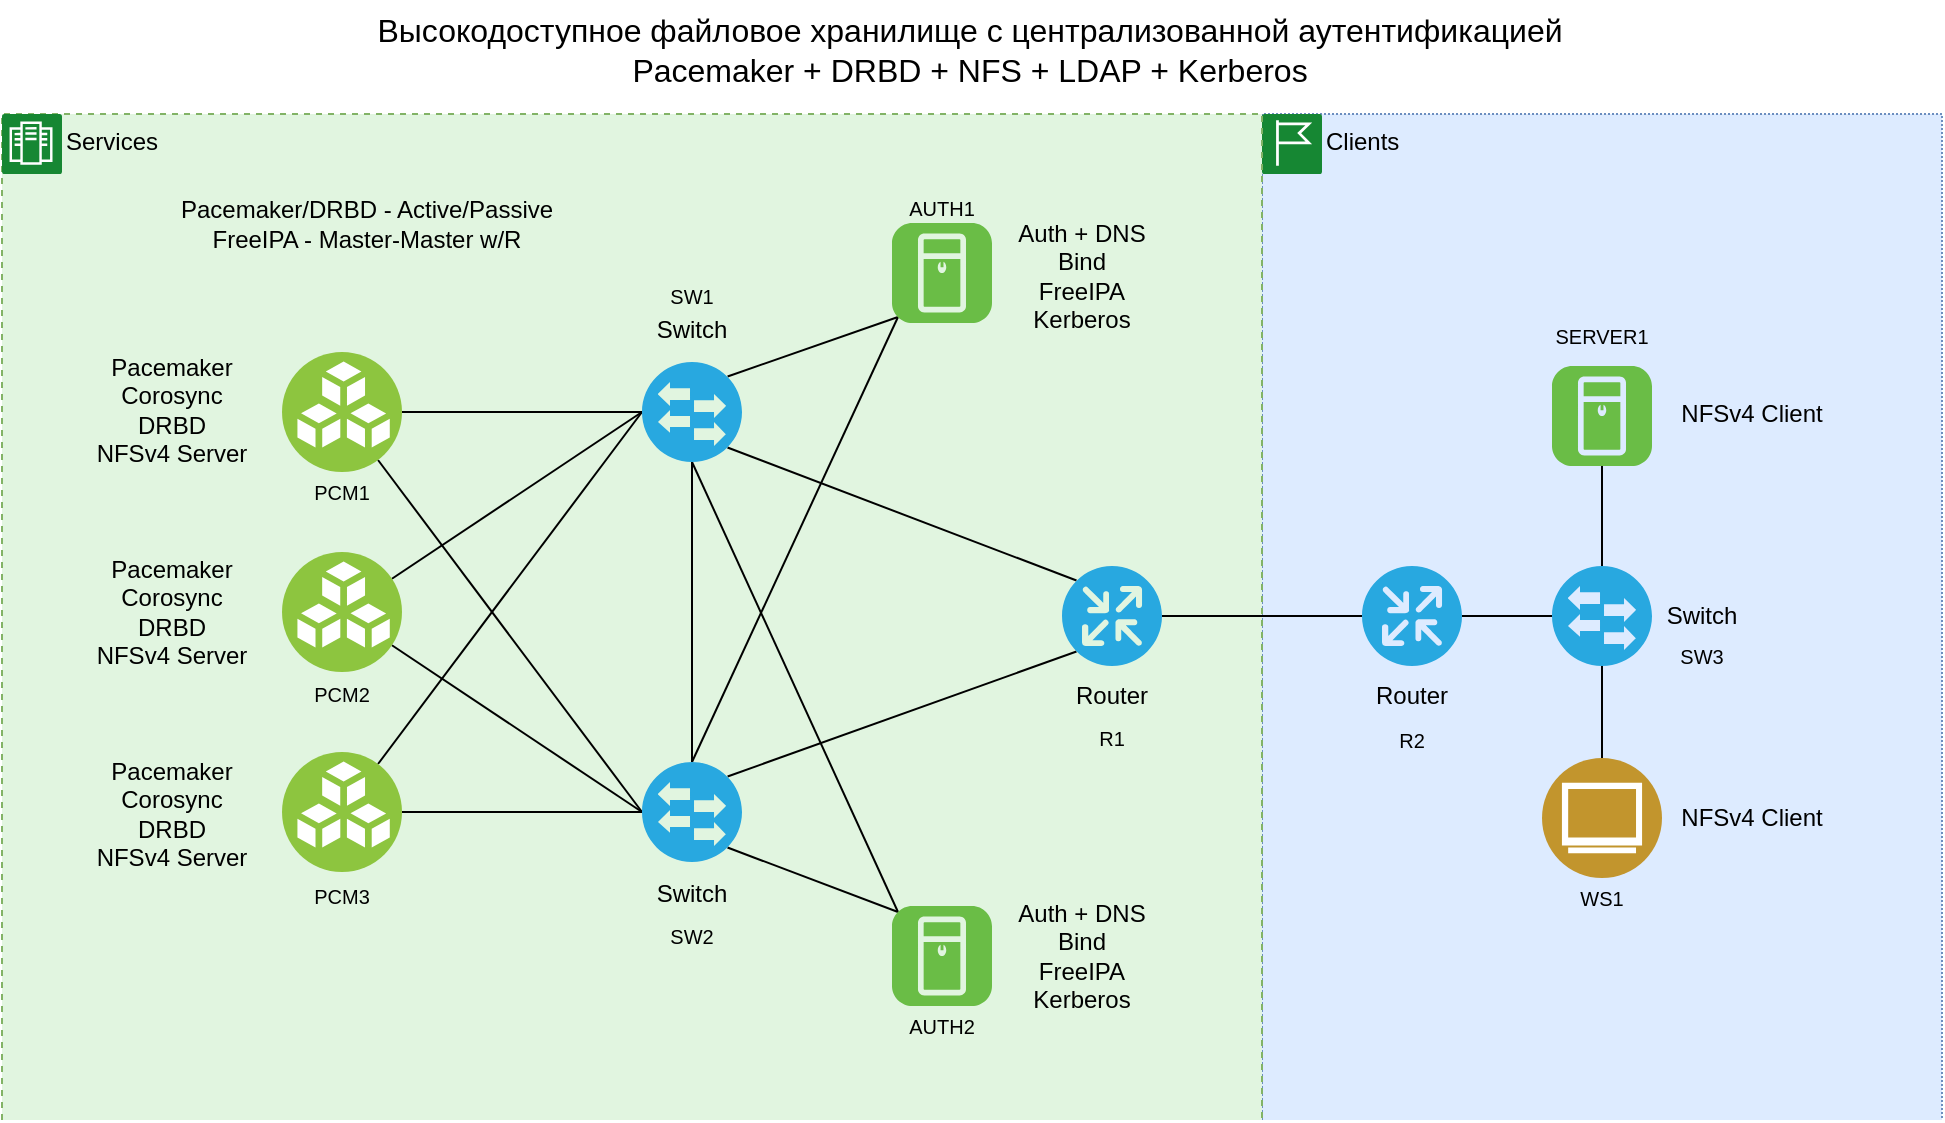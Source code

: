 <mxfile version="12.1.0" type="device" pages="1"><diagram id="nDFrZobmfgfEPEowDfwF" name="Page-1"><mxGraphModel dx="1086" dy="816" grid="1" gridSize="10" guides="1" tooltips="1" connect="1" arrows="1" fold="1" page="1" pageScale="1" pageWidth="1169" pageHeight="827" math="0" shadow="0"><root><mxCell id="0"/><mxCell id="1" value="Base" style="locked=1;" parent="0"/><mxCell id="JiZX8Fv1j_6ZZq2awY7e-1" value="Background" style="locked=1;" parent="0"/><mxCell id="GmYyh-o7LvPegA-D00Ah-69" value="Clients" style="swimlane;fontStyle=0;horizontal=1;collapsible=0;startSize=503;swimlaneLine=0;swimlaneFillColor=none;fillColor=#DDEBFF;rounded=0;whiteSpace=wrap;html=1;absoluteArcSize=1;arcSize=0;strokeColor=#6c8ebf;verticalAlign=top;align=left;spacingLeft=30;dashed=1;strokeWidth=1;container=1;dashPattern=1 1;" parent="JiZX8Fv1j_6ZZq2awY7e-1" vertex="1"><mxGeometry x="730" y="157" width="340" height="503" as="geometry"/></mxCell><mxCell id="GmYyh-o7LvPegA-D00Ah-70" value="" style="aspect=fixed;perimeter=ellipsePerimeter;html=1;align=center;shadow=0;dashed=0;fontColor=#4277BB;labelBackgroundColor=#ffffff;fontSize=12;spacingTop=3;image;image=img/lib/ibm/vpc/RegionTag.svg;part=1;" parent="GmYyh-o7LvPegA-D00Ah-69" vertex="1"><mxGeometry width="30" height="30" as="geometry"/></mxCell><mxCell id="GmYyh-o7LvPegA-D00Ah-67" value="Services" style="swimlane;fontStyle=0;horizontal=1;collapsible=0;startSize=503;swimlaneLine=0;swimlaneFillColor=none;fillColor=#E1F5E0;rounded=0;whiteSpace=wrap;html=1;absoluteArcSize=1;arcSize=0;strokeColor=#82b366;verticalAlign=top;align=left;spacingLeft=30;dashed=1;strokeWidth=1;container=1;" parent="JiZX8Fv1j_6ZZq2awY7e-1" vertex="1"><mxGeometry x="100" y="157" width="630" height="503" as="geometry"/></mxCell><mxCell id="GmYyh-o7LvPegA-D00Ah-68" value="" style="aspect=fixed;perimeter=ellipsePerimeter;html=1;align=center;shadow=0;dashed=0;fontColor=#4277BB;labelBackgroundColor=#ffffff;fontSize=12;spacingTop=3;image;image=img/lib/ibm/vpc/ZoneTag.svg;part=1;" parent="GmYyh-o7LvPegA-D00Ah-67" vertex="1"><mxGeometry width="30" height="30" as="geometry"/></mxCell><mxCell id="JiZX8Fv1j_6ZZq2awY7e-4" value="Links" style="" parent="0"/><mxCell id="GmYyh-o7LvPegA-D00Ah-7" style="rounded=0;orthogonalLoop=1;jettySize=auto;html=1;endArrow=none;endFill=0;" parent="JiZX8Fv1j_6ZZq2awY7e-4" source="GmYyh-o7LvPegA-D00Ah-3" target="GmYyh-o7LvPegA-D00Ah-1" edge="1"><mxGeometry relative="1" as="geometry"/></mxCell><mxCell id="GmYyh-o7LvPegA-D00Ah-6" style="rounded=0;orthogonalLoop=1;jettySize=auto;html=1;exitX=0.5;exitY=0;exitDx=0;exitDy=0;exitPerimeter=0;entryX=0.5;entryY=1;entryDx=0;entryDy=0;entryPerimeter=0;endArrow=none;endFill=0;" parent="JiZX8Fv1j_6ZZq2awY7e-4" source="GmYyh-o7LvPegA-D00Ah-3" target="GmYyh-o7LvPegA-D00Ah-5" edge="1"><mxGeometry relative="1" as="geometry"/></mxCell><mxCell id="GmYyh-o7LvPegA-D00Ah-9" style="rounded=0;orthogonalLoop=1;jettySize=auto;html=1;endArrow=none;endFill=0;" parent="JiZX8Fv1j_6ZZq2awY7e-4" source="GmYyh-o7LvPegA-D00Ah-3" target="GmYyh-o7LvPegA-D00Ah-4" edge="1"><mxGeometry relative="1" as="geometry"/></mxCell><mxCell id="GmYyh-o7LvPegA-D00Ah-34" style="edgeStyle=none;rounded=0;orthogonalLoop=1;jettySize=auto;html=1;entryX=0;entryY=0.5;entryDx=0;entryDy=0;entryPerimeter=0;endArrow=none;endFill=0;" parent="JiZX8Fv1j_6ZZq2awY7e-4" source="GmYyh-o7LvPegA-D00Ah-10" target="GmYyh-o7LvPegA-D00Ah-4" edge="1"><mxGeometry relative="1" as="geometry"/></mxCell><mxCell id="GmYyh-o7LvPegA-D00Ah-58" style="edgeStyle=none;rounded=0;orthogonalLoop=1;jettySize=auto;html=1;exitX=0.06;exitY=0.06;exitDx=0;exitDy=0;exitPerimeter=0;entryX=0.855;entryY=0.855;entryDx=0;entryDy=0;entryPerimeter=0;endArrow=none;endFill=0;" parent="JiZX8Fv1j_6ZZq2awY7e-4" source="GmYyh-o7LvPegA-D00Ah-37" target="GmYyh-o7LvPegA-D00Ah-12" edge="1"><mxGeometry relative="1" as="geometry"/></mxCell><mxCell id="GmYyh-o7LvPegA-D00Ah-60" style="edgeStyle=none;rounded=0;orthogonalLoop=1;jettySize=auto;html=1;exitX=0.06;exitY=0.06;exitDx=0;exitDy=0;exitPerimeter=0;entryX=0.5;entryY=1;entryDx=0;entryDy=0;entryPerimeter=0;endArrow=none;endFill=0;" parent="JiZX8Fv1j_6ZZq2awY7e-4" source="GmYyh-o7LvPegA-D00Ah-37" target="GmYyh-o7LvPegA-D00Ah-11" edge="1"><mxGeometry relative="1" as="geometry"/></mxCell><mxCell id="GmYyh-o7LvPegA-D00Ah-57" style="edgeStyle=none;rounded=0;orthogonalLoop=1;jettySize=auto;html=1;exitX=0.856;exitY=0.145;exitDx=0;exitDy=0;exitPerimeter=0;entryX=0.06;entryY=0.94;entryDx=0;entryDy=0;entryPerimeter=0;endArrow=none;endFill=0;" parent="JiZX8Fv1j_6ZZq2awY7e-4" source="GmYyh-o7LvPegA-D00Ah-11" target="GmYyh-o7LvPegA-D00Ah-35" edge="1"><mxGeometry relative="1" as="geometry"/></mxCell><mxCell id="GmYyh-o7LvPegA-D00Ah-59" style="edgeStyle=none;rounded=0;orthogonalLoop=1;jettySize=auto;html=1;exitX=0.06;exitY=0.94;exitDx=0;exitDy=0;exitPerimeter=0;entryX=0.5;entryY=0;entryDx=0;entryDy=0;entryPerimeter=0;endArrow=none;endFill=0;" parent="JiZX8Fv1j_6ZZq2awY7e-4" source="GmYyh-o7LvPegA-D00Ah-35" target="GmYyh-o7LvPegA-D00Ah-12" edge="1"><mxGeometry relative="1" as="geometry"/></mxCell><mxCell id="GmYyh-o7LvPegA-D00Ah-13" style="rounded=0;orthogonalLoop=1;jettySize=auto;html=1;entryX=0.855;entryY=0.855;entryDx=0;entryDy=0;entryPerimeter=0;endArrow=none;endFill=0;exitX=0.145;exitY=0.145;exitDx=0;exitDy=0;exitPerimeter=0;" parent="JiZX8Fv1j_6ZZq2awY7e-4" source="GmYyh-o7LvPegA-D00Ah-10" target="GmYyh-o7LvPegA-D00Ah-11" edge="1"><mxGeometry relative="1" as="geometry"/></mxCell><mxCell id="GmYyh-o7LvPegA-D00Ah-14" style="rounded=0;orthogonalLoop=1;jettySize=auto;html=1;entryX=0.856;entryY=0.145;entryDx=0;entryDy=0;entryPerimeter=0;endArrow=none;endFill=0;exitX=0.145;exitY=0.855;exitDx=0;exitDy=0;exitPerimeter=0;" parent="JiZX8Fv1j_6ZZq2awY7e-4" source="GmYyh-o7LvPegA-D00Ah-10" target="GmYyh-o7LvPegA-D00Ah-12" edge="1"><mxGeometry relative="1" as="geometry"/></mxCell><mxCell id="GmYyh-o7LvPegA-D00Ah-31" style="edgeStyle=none;rounded=0;orthogonalLoop=1;jettySize=auto;html=1;entryX=0;entryY=0.5;entryDx=0;entryDy=0;entryPerimeter=0;endArrow=none;endFill=0;" parent="JiZX8Fv1j_6ZZq2awY7e-4" source="GmYyh-o7LvPegA-D00Ah-22" target="GmYyh-o7LvPegA-D00Ah-12" edge="1"><mxGeometry relative="1" as="geometry"/></mxCell><mxCell id="GmYyh-o7LvPegA-D00Ah-30" style="edgeStyle=none;rounded=0;orthogonalLoop=1;jettySize=auto;html=1;entryX=0;entryY=0.5;entryDx=0;entryDy=0;entryPerimeter=0;endArrow=none;endFill=0;" parent="JiZX8Fv1j_6ZZq2awY7e-4" source="GmYyh-o7LvPegA-D00Ah-22" target="GmYyh-o7LvPegA-D00Ah-11" edge="1"><mxGeometry relative="1" as="geometry"/></mxCell><mxCell id="GmYyh-o7LvPegA-D00Ah-29" style="edgeStyle=none;rounded=0;orthogonalLoop=1;jettySize=auto;html=1;entryX=0;entryY=0.5;entryDx=0;entryDy=0;entryPerimeter=0;endArrow=none;endFill=0;" parent="JiZX8Fv1j_6ZZq2awY7e-4" source="GmYyh-o7LvPegA-D00Ah-24" target="GmYyh-o7LvPegA-D00Ah-12" edge="1"><mxGeometry relative="1" as="geometry"/></mxCell><mxCell id="GmYyh-o7LvPegA-D00Ah-28" style="rounded=0;orthogonalLoop=1;jettySize=auto;html=1;entryX=0;entryY=0.5;entryDx=0;entryDy=0;entryPerimeter=0;endArrow=none;endFill=0;" parent="JiZX8Fv1j_6ZZq2awY7e-4" source="GmYyh-o7LvPegA-D00Ah-24" target="GmYyh-o7LvPegA-D00Ah-11" edge="1"><mxGeometry relative="1" as="geometry"/></mxCell><mxCell id="GmYyh-o7LvPegA-D00Ah-27" style="rounded=0;orthogonalLoop=1;jettySize=auto;html=1;entryX=0;entryY=0.5;entryDx=0;entryDy=0;entryPerimeter=0;endArrow=none;endFill=0;" parent="JiZX8Fv1j_6ZZq2awY7e-4" source="GmYyh-o7LvPegA-D00Ah-25" target="GmYyh-o7LvPegA-D00Ah-12" edge="1"><mxGeometry relative="1" as="geometry"/></mxCell><mxCell id="GmYyh-o7LvPegA-D00Ah-26" style="rounded=0;orthogonalLoop=1;jettySize=auto;html=1;exitX=1;exitY=0.5;exitDx=0;exitDy=0;entryX=0;entryY=0.5;entryDx=0;entryDy=0;entryPerimeter=0;endArrow=none;endFill=0;" parent="JiZX8Fv1j_6ZZq2awY7e-4" source="GmYyh-o7LvPegA-D00Ah-25" target="GmYyh-o7LvPegA-D00Ah-11" edge="1"><mxGeometry relative="1" as="geometry"/></mxCell><mxCell id="GmYyh-o7LvPegA-D00Ah-32" style="edgeStyle=none;rounded=0;orthogonalLoop=1;jettySize=auto;html=1;entryX=0.5;entryY=0;entryDx=0;entryDy=0;entryPerimeter=0;endArrow=none;endFill=0;" parent="JiZX8Fv1j_6ZZq2awY7e-4" source="GmYyh-o7LvPegA-D00Ah-11" target="GmYyh-o7LvPegA-D00Ah-12" edge="1"><mxGeometry relative="1" as="geometry"/></mxCell><mxCell id="JiZX8Fv1j_6ZZq2awY7e-2" value="Units" style="" parent="0"/><mxCell id="GmYyh-o7LvPegA-D00Ah-1" value="" style="aspect=fixed;perimeter=ellipsePerimeter;html=1;align=center;shadow=0;dashed=0;fontColor=#4277BB;labelBackgroundColor=#ffffff;fontSize=12;spacingTop=3;image;image=img/lib/ibm/users/browser.svg;" parent="JiZX8Fv1j_6ZZq2awY7e-2" vertex="1"><mxGeometry x="870" y="479" width="60" height="60" as="geometry"/></mxCell><mxCell id="GmYyh-o7LvPegA-D00Ah-3" value="" style="verticalLabelPosition=bottom;html=1;fillColor=#28A8E0;verticalAlign=top;points=[[0.145,0.145,0],[0.856,0.145,0],[0.855,0.855,0],[0.145,0.855,0],[0.5,0,0], [1,0.5,0], [0.5,1,0],[0,0.5,0]];pointerEvents=1;align=center;shape=mxgraph.cisco_safe.capability.l2_switching;" parent="JiZX8Fv1j_6ZZq2awY7e-2" vertex="1"><mxGeometry x="875" y="383" width="50" height="50" as="geometry"/></mxCell><mxCell id="GmYyh-o7LvPegA-D00Ah-5" value="" style="verticalLabelPosition=bottom;html=1;fillColor=#6ABD46;verticalAlign=top;align=center;points=[[0.06,0.06,0],[0.94,0.06,0],[0.94,0.94,0],[0.06,0.94,0],[0.25,0,0],[0.5,0,0],[0.75,0,0],[1,0.25,0],[1,0.5,0],[1,0.75,0],[0.75,1,0],[0.5,1,0],[0.25,1,0],[0,0.75,0],[0,0.5,0],[0,0.25,0]];pointerEvents=1;shape=mxgraph.cisco_safe.architecture.server;" parent="JiZX8Fv1j_6ZZq2awY7e-2" vertex="1"><mxGeometry x="875" y="283" width="50" height="50" as="geometry"/></mxCell><mxCell id="GmYyh-o7LvPegA-D00Ah-4" value="" style="verticalLabelPosition=bottom;html=1;fillColor=#28A8E0;verticalAlign=top;points=[[0.145,0.145,0],[0.856,0.145,0],[0.855,0.855,0],[0.145,0.855,0],[0.5,0,0], [1,0.5,0], [0.5,1,0],[0,0.5,0]];pointerEvents=1;align=center;shape=mxgraph.cisco_safe.capability.routing;" parent="JiZX8Fv1j_6ZZq2awY7e-2" vertex="1"><mxGeometry x="780" y="383" width="50" height="50" as="geometry"/></mxCell><mxCell id="GmYyh-o7LvPegA-D00Ah-10" value="" style="verticalLabelPosition=bottom;html=1;fillColor=#28A8E0;verticalAlign=top;points=[[0.145,0.145,0],[0.856,0.145,0],[0.855,0.855,0],[0.145,0.855,0],[0.5,0,0], [1,0.5,0], [0.5,1,0],[0,0.5,0]];pointerEvents=1;align=center;shape=mxgraph.cisco_safe.capability.routing;" parent="JiZX8Fv1j_6ZZq2awY7e-2" vertex="1"><mxGeometry x="630" y="383" width="50" height="50" as="geometry"/></mxCell><mxCell id="GmYyh-o7LvPegA-D00Ah-35" value="" style="verticalLabelPosition=bottom;html=1;fillColor=#6ABD46;verticalAlign=top;align=center;points=[[0.06,0.06,0],[0.94,0.06,0],[0.94,0.94,0],[0.06,0.94,0],[0.25,0,0],[0.5,0,0],[0.75,0,0],[1,0.25,0],[1,0.5,0],[1,0.75,0],[0.75,1,0],[0.5,1,0],[0.25,1,0],[0,0.75,0],[0,0.5,0],[0,0.25,0]];pointerEvents=1;shape=mxgraph.cisco_safe.architecture.server;" parent="JiZX8Fv1j_6ZZq2awY7e-2" vertex="1"><mxGeometry x="545" y="211.5" width="50" height="50" as="geometry"/></mxCell><mxCell id="GmYyh-o7LvPegA-D00Ah-11" value="" style="verticalLabelPosition=bottom;html=1;fillColor=#28A8E0;verticalAlign=top;points=[[0.145,0.145,0],[0.856,0.145,0],[0.855,0.855,0],[0.145,0.855,0],[0.5,0,0], [1,0.5,0], [0.5,1,0],[0,0.5,0]];pointerEvents=1;align=center;shape=mxgraph.cisco_safe.capability.l2_switching;" parent="JiZX8Fv1j_6ZZq2awY7e-2" vertex="1"><mxGeometry x="420" y="281" width="50" height="50" as="geometry"/></mxCell><mxCell id="GmYyh-o7LvPegA-D00Ah-12" value="" style="verticalLabelPosition=bottom;html=1;fillColor=#28A8E0;verticalAlign=top;points=[[0.145,0.145,0],[0.856,0.145,0],[0.855,0.855,0],[0.145,0.855,0],[0.5,0,0], [1,0.5,0], [0.5,1,0],[0,0.5,0]];pointerEvents=1;align=center;shape=mxgraph.cisco_safe.capability.l2_switching;" parent="JiZX8Fv1j_6ZZq2awY7e-2" vertex="1"><mxGeometry x="420" y="481" width="50" height="50" as="geometry"/></mxCell><mxCell id="GmYyh-o7LvPegA-D00Ah-37" value="" style="verticalLabelPosition=bottom;html=1;fillColor=#6ABD46;verticalAlign=top;align=center;points=[[0.06,0.06,0],[0.94,0.06,0],[0.94,0.94,0],[0.06,0.94,0],[0.25,0,0],[0.5,0,0],[0.75,0,0],[1,0.25,0],[1,0.5,0],[1,0.75,0],[0.75,1,0],[0.5,1,0],[0.25,1,0],[0,0.75,0],[0,0.5,0],[0,0.25,0]];pointerEvents=1;shape=mxgraph.cisco_safe.architecture.server;" parent="JiZX8Fv1j_6ZZq2awY7e-2" vertex="1"><mxGeometry x="545" y="553" width="50" height="50" as="geometry"/></mxCell><mxCell id="GmYyh-o7LvPegA-D00Ah-22" value="" style="aspect=fixed;perimeter=ellipsePerimeter;html=1;align=center;shadow=0;dashed=0;fontColor=#4277BB;labelBackgroundColor=#ffffff;fontSize=12;spacingTop=3;image;image=img/lib/ibm/vpc/BlockStorage.svg;" parent="JiZX8Fv1j_6ZZq2awY7e-2" vertex="1"><mxGeometry x="240" y="476" width="60" height="60" as="geometry"/></mxCell><mxCell id="GmYyh-o7LvPegA-D00Ah-24" value="" style="aspect=fixed;perimeter=ellipsePerimeter;html=1;align=center;shadow=0;dashed=0;fontColor=#4277BB;labelBackgroundColor=#ffffff;fontSize=12;spacingTop=3;image;image=img/lib/ibm/vpc/BlockStorage.svg;" parent="JiZX8Fv1j_6ZZq2awY7e-2" vertex="1"><mxGeometry x="240" y="376" width="60" height="60" as="geometry"/></mxCell><mxCell id="GmYyh-o7LvPegA-D00Ah-25" value="" style="aspect=fixed;perimeter=ellipsePerimeter;html=1;align=center;shadow=0;dashed=0;fontColor=#4277BB;labelBackgroundColor=#ffffff;fontSize=12;spacingTop=3;image;image=img/lib/ibm/vpc/BlockStorage.svg;" parent="JiZX8Fv1j_6ZZq2awY7e-2" vertex="1"><mxGeometry x="240" y="276" width="60" height="60" as="geometry"/></mxCell><mxCell id="JiZX8Fv1j_6ZZq2awY7e-3" value="Description" style="" parent="0"/><mxCell id="GmYyh-o7LvPegA-D00Ah-53" value="NFSv4 Client" style="text;html=1;strokeColor=none;fillColor=none;align=center;verticalAlign=middle;whiteSpace=wrap;rounded=0;" parent="JiZX8Fv1j_6ZZq2awY7e-3" vertex="1"><mxGeometry x="930" y="490.5" width="90" height="37" as="geometry"/></mxCell><mxCell id="GmYyh-o7LvPegA-D00Ah-47" value="Switch" style="text;html=1;strokeColor=none;fillColor=none;align=center;verticalAlign=middle;whiteSpace=wrap;rounded=0;" parent="JiZX8Fv1j_6ZZq2awY7e-3" vertex="1"><mxGeometry x="930" y="398" width="40" height="20" as="geometry"/></mxCell><mxCell id="GmYyh-o7LvPegA-D00Ah-52" value="NFSv4 Client" style="text;html=1;strokeColor=none;fillColor=none;align=center;verticalAlign=middle;whiteSpace=wrap;rounded=0;" parent="JiZX8Fv1j_6ZZq2awY7e-3" vertex="1"><mxGeometry x="930" y="288.5" width="90" height="37" as="geometry"/></mxCell><mxCell id="GmYyh-o7LvPegA-D00Ah-48" value="Router" style="text;html=1;strokeColor=none;fillColor=none;align=center;verticalAlign=middle;whiteSpace=wrap;rounded=0;" parent="JiZX8Fv1j_6ZZq2awY7e-3" vertex="1"><mxGeometry x="785" y="438" width="40" height="20" as="geometry"/></mxCell><mxCell id="GmYyh-o7LvPegA-D00Ah-44" value="Router" style="text;html=1;strokeColor=none;fillColor=none;align=center;verticalAlign=middle;whiteSpace=wrap;rounded=0;" parent="JiZX8Fv1j_6ZZq2awY7e-3" vertex="1"><mxGeometry x="635" y="438" width="40" height="20" as="geometry"/></mxCell><mxCell id="GmYyh-o7LvPegA-D00Ah-40" value="Auth + DNS&lt;br&gt;Bind&lt;br&gt;FreeIPA&lt;br&gt;Kerberos" style="text;html=1;strokeColor=none;fillColor=none;align=center;verticalAlign=middle;whiteSpace=wrap;rounded=0;" parent="JiZX8Fv1j_6ZZq2awY7e-3" vertex="1"><mxGeometry x="600" y="206.5" width="80" height="62" as="geometry"/></mxCell><mxCell id="GmYyh-o7LvPegA-D00Ah-42" value="Switch" style="text;html=1;strokeColor=none;fillColor=none;align=center;verticalAlign=middle;whiteSpace=wrap;rounded=0;" parent="JiZX8Fv1j_6ZZq2awY7e-3" vertex="1"><mxGeometry x="425" y="255" width="40" height="20" as="geometry"/></mxCell><mxCell id="GmYyh-o7LvPegA-D00Ah-62" value="Pacemaker/DRBD - Active/Passive&lt;br&gt;FreeIPA - Master-Master w/R" style="text;html=1;strokeColor=none;fillColor=none;align=center;verticalAlign=middle;whiteSpace=wrap;rounded=0;" parent="JiZX8Fv1j_6ZZq2awY7e-3" vertex="1"><mxGeometry x="185" y="186" width="195" height="52" as="geometry"/></mxCell><mxCell id="GmYyh-o7LvPegA-D00Ah-49" value="Pacemaker&lt;br&gt;Corosync&lt;br&gt;DRBD&lt;br&gt;NFSv4 Server" style="text;html=1;strokeColor=none;fillColor=none;align=center;verticalAlign=middle;whiteSpace=wrap;rounded=0;" parent="JiZX8Fv1j_6ZZq2awY7e-3" vertex="1"><mxGeometry x="140" y="275" width="90" height="60" as="geometry"/></mxCell><mxCell id="GmYyh-o7LvPegA-D00Ah-51" value="Pacemaker&lt;br&gt;Corosync&lt;br&gt;DRBD&lt;br&gt;NFSv4 Server" style="text;html=1;strokeColor=none;fillColor=none;align=center;verticalAlign=middle;whiteSpace=wrap;rounded=0;" parent="JiZX8Fv1j_6ZZq2awY7e-3" vertex="1"><mxGeometry x="140" y="376" width="90" height="60" as="geometry"/></mxCell><mxCell id="GmYyh-o7LvPegA-D00Ah-50" value="Pacemaker&lt;br&gt;Corosync&lt;br&gt;DRBD&lt;br&gt;NFSv4 Server" style="text;html=1;strokeColor=none;fillColor=none;align=center;verticalAlign=middle;whiteSpace=wrap;rounded=0;" parent="JiZX8Fv1j_6ZZq2awY7e-3" vertex="1"><mxGeometry x="140" y="477" width="90" height="60" as="geometry"/></mxCell><mxCell id="GmYyh-o7LvPegA-D00Ah-43" value="Switch" style="text;html=1;strokeColor=none;fillColor=none;align=center;verticalAlign=middle;whiteSpace=wrap;rounded=0;" parent="JiZX8Fv1j_6ZZq2awY7e-3" vertex="1"><mxGeometry x="425" y="537" width="40" height="20" as="geometry"/></mxCell><mxCell id="GmYyh-o7LvPegA-D00Ah-46" value="Auth + DNS&lt;br&gt;Bind&lt;br&gt;FreeIPA&lt;br&gt;Kerberos" style="text;html=1;strokeColor=none;fillColor=none;align=center;verticalAlign=middle;whiteSpace=wrap;rounded=0;" parent="JiZX8Fv1j_6ZZq2awY7e-3" vertex="1"><mxGeometry x="600" y="547" width="80" height="62" as="geometry"/></mxCell><mxCell id="GmYyh-o7LvPegA-D00Ah-61" value="&lt;font style=&quot;font-size: 16px&quot;&gt;Высокодоступное файловое хранилище с централизованной аутентификацией&lt;br&gt;Pacemaker + DRBD + NFS + LDAP + Kerberos&lt;/font&gt;" style="text;html=1;strokeColor=none;fillColor=none;align=center;verticalAlign=middle;whiteSpace=wrap;rounded=0;" parent="JiZX8Fv1j_6ZZq2awY7e-3" vertex="1"><mxGeometry x="254" y="100" width="660" height="50" as="geometry"/></mxCell><mxCell id="JiZX8Fv1j_6ZZq2awY7e-10" value="Hostnames" style="" parent="0"/><mxCell id="JiZX8Fv1j_6ZZq2awY7e-11" value="&lt;font style=&quot;font-size: 10px&quot;&gt;SW1&lt;/font&gt;" style="text;html=1;strokeColor=none;fillColor=none;align=center;verticalAlign=middle;whiteSpace=wrap;rounded=0;labelBackgroundColor=none;fontSize=4;" parent="JiZX8Fv1j_6ZZq2awY7e-10" vertex="1"><mxGeometry x="425" y="238" width="40" height="20" as="geometry"/></mxCell><mxCell id="JiZX8Fv1j_6ZZq2awY7e-12" value="&lt;font style=&quot;font-size: 10px&quot;&gt;SW2&lt;/font&gt;" style="text;html=1;strokeColor=none;fillColor=none;align=center;verticalAlign=middle;whiteSpace=wrap;rounded=0;labelBackgroundColor=none;fontSize=4;" parent="JiZX8Fv1j_6ZZq2awY7e-10" vertex="1"><mxGeometry x="425" y="558" width="40" height="20" as="geometry"/></mxCell><mxCell id="JiZX8Fv1j_6ZZq2awY7e-13" value="&lt;font style=&quot;font-size: 10px&quot;&gt;R1&lt;/font&gt;" style="text;html=1;strokeColor=none;fillColor=none;align=center;verticalAlign=middle;whiteSpace=wrap;rounded=0;labelBackgroundColor=none;fontSize=4;" parent="JiZX8Fv1j_6ZZq2awY7e-10" vertex="1"><mxGeometry x="635" y="459" width="40" height="20" as="geometry"/></mxCell><mxCell id="JiZX8Fv1j_6ZZq2awY7e-14" value="&lt;font style=&quot;font-size: 10px&quot;&gt;AUTH1&lt;/font&gt;" style="text;html=1;strokeColor=none;fillColor=none;align=center;verticalAlign=middle;whiteSpace=wrap;rounded=0;labelBackgroundColor=none;fontSize=4;" parent="JiZX8Fv1j_6ZZq2awY7e-10" vertex="1"><mxGeometry x="550" y="193.5" width="40" height="20" as="geometry"/></mxCell><mxCell id="JiZX8Fv1j_6ZZq2awY7e-16" value="&lt;font style=&quot;font-size: 10px&quot;&gt;AUTH2&lt;/font&gt;" style="text;html=1;strokeColor=none;fillColor=none;align=center;verticalAlign=middle;whiteSpace=wrap;rounded=0;labelBackgroundColor=none;fontSize=4;" parent="JiZX8Fv1j_6ZZq2awY7e-10" vertex="1"><mxGeometry x="550" y="603" width="40" height="20" as="geometry"/></mxCell><mxCell id="JiZX8Fv1j_6ZZq2awY7e-18" value="&lt;font style=&quot;font-size: 10px&quot;&gt;PCM1&lt;/font&gt;" style="text;html=1;strokeColor=none;fillColor=none;align=center;verticalAlign=middle;whiteSpace=wrap;rounded=0;labelBackgroundColor=none;fontSize=4;" parent="JiZX8Fv1j_6ZZq2awY7e-10" vertex="1"><mxGeometry x="250" y="336" width="40" height="20" as="geometry"/></mxCell><mxCell id="JiZX8Fv1j_6ZZq2awY7e-19" value="&lt;font style=&quot;font-size: 10px&quot;&gt;PCM2&lt;/font&gt;" style="text;html=1;strokeColor=none;fillColor=none;align=center;verticalAlign=middle;whiteSpace=wrap;rounded=0;labelBackgroundColor=none;fontSize=4;" parent="JiZX8Fv1j_6ZZq2awY7e-10" vertex="1"><mxGeometry x="250" y="437" width="40" height="20" as="geometry"/></mxCell><mxCell id="JiZX8Fv1j_6ZZq2awY7e-20" value="&lt;font style=&quot;font-size: 10px&quot;&gt;PCM3&lt;/font&gt;" style="text;html=1;strokeColor=none;fillColor=none;align=center;verticalAlign=middle;whiteSpace=wrap;rounded=0;labelBackgroundColor=none;fontSize=4;" parent="JiZX8Fv1j_6ZZq2awY7e-10" vertex="1"><mxGeometry x="250" y="538" width="40" height="20" as="geometry"/></mxCell><mxCell id="JiZX8Fv1j_6ZZq2awY7e-22" value="&lt;font style=&quot;font-size: 10px&quot;&gt;R2&lt;/font&gt;" style="text;html=1;strokeColor=none;fillColor=none;align=center;verticalAlign=middle;whiteSpace=wrap;rounded=0;labelBackgroundColor=none;fontSize=4;" parent="JiZX8Fv1j_6ZZq2awY7e-10" vertex="1"><mxGeometry x="785" y="460" width="40" height="20" as="geometry"/></mxCell><mxCell id="JiZX8Fv1j_6ZZq2awY7e-23" value="&lt;font style=&quot;font-size: 10px&quot;&gt;SW3&lt;/font&gt;" style="text;html=1;strokeColor=none;fillColor=none;align=center;verticalAlign=middle;whiteSpace=wrap;rounded=0;labelBackgroundColor=none;fontSize=4;" parent="JiZX8Fv1j_6ZZq2awY7e-10" vertex="1"><mxGeometry x="930" y="418" width="40" height="20" as="geometry"/></mxCell><mxCell id="JiZX8Fv1j_6ZZq2awY7e-24" value="&lt;font style=&quot;font-size: 10px&quot;&gt;SERVER1&lt;/font&gt;" style="text;html=1;strokeColor=none;fillColor=none;align=center;verticalAlign=middle;whiteSpace=wrap;rounded=0;labelBackgroundColor=none;fontSize=4;" parent="JiZX8Fv1j_6ZZq2awY7e-10" vertex="1"><mxGeometry x="880" y="258" width="40" height="20" as="geometry"/></mxCell><mxCell id="JiZX8Fv1j_6ZZq2awY7e-25" value="&lt;font style=&quot;font-size: 10px&quot;&gt;WS1&lt;/font&gt;" style="text;html=1;strokeColor=none;fillColor=none;align=center;verticalAlign=middle;whiteSpace=wrap;rounded=0;labelBackgroundColor=none;fontSize=4;" parent="JiZX8Fv1j_6ZZq2awY7e-10" vertex="1"><mxGeometry x="880" y="539" width="40" height="20" as="geometry"/></mxCell></root></mxGraphModel></diagram></mxfile>